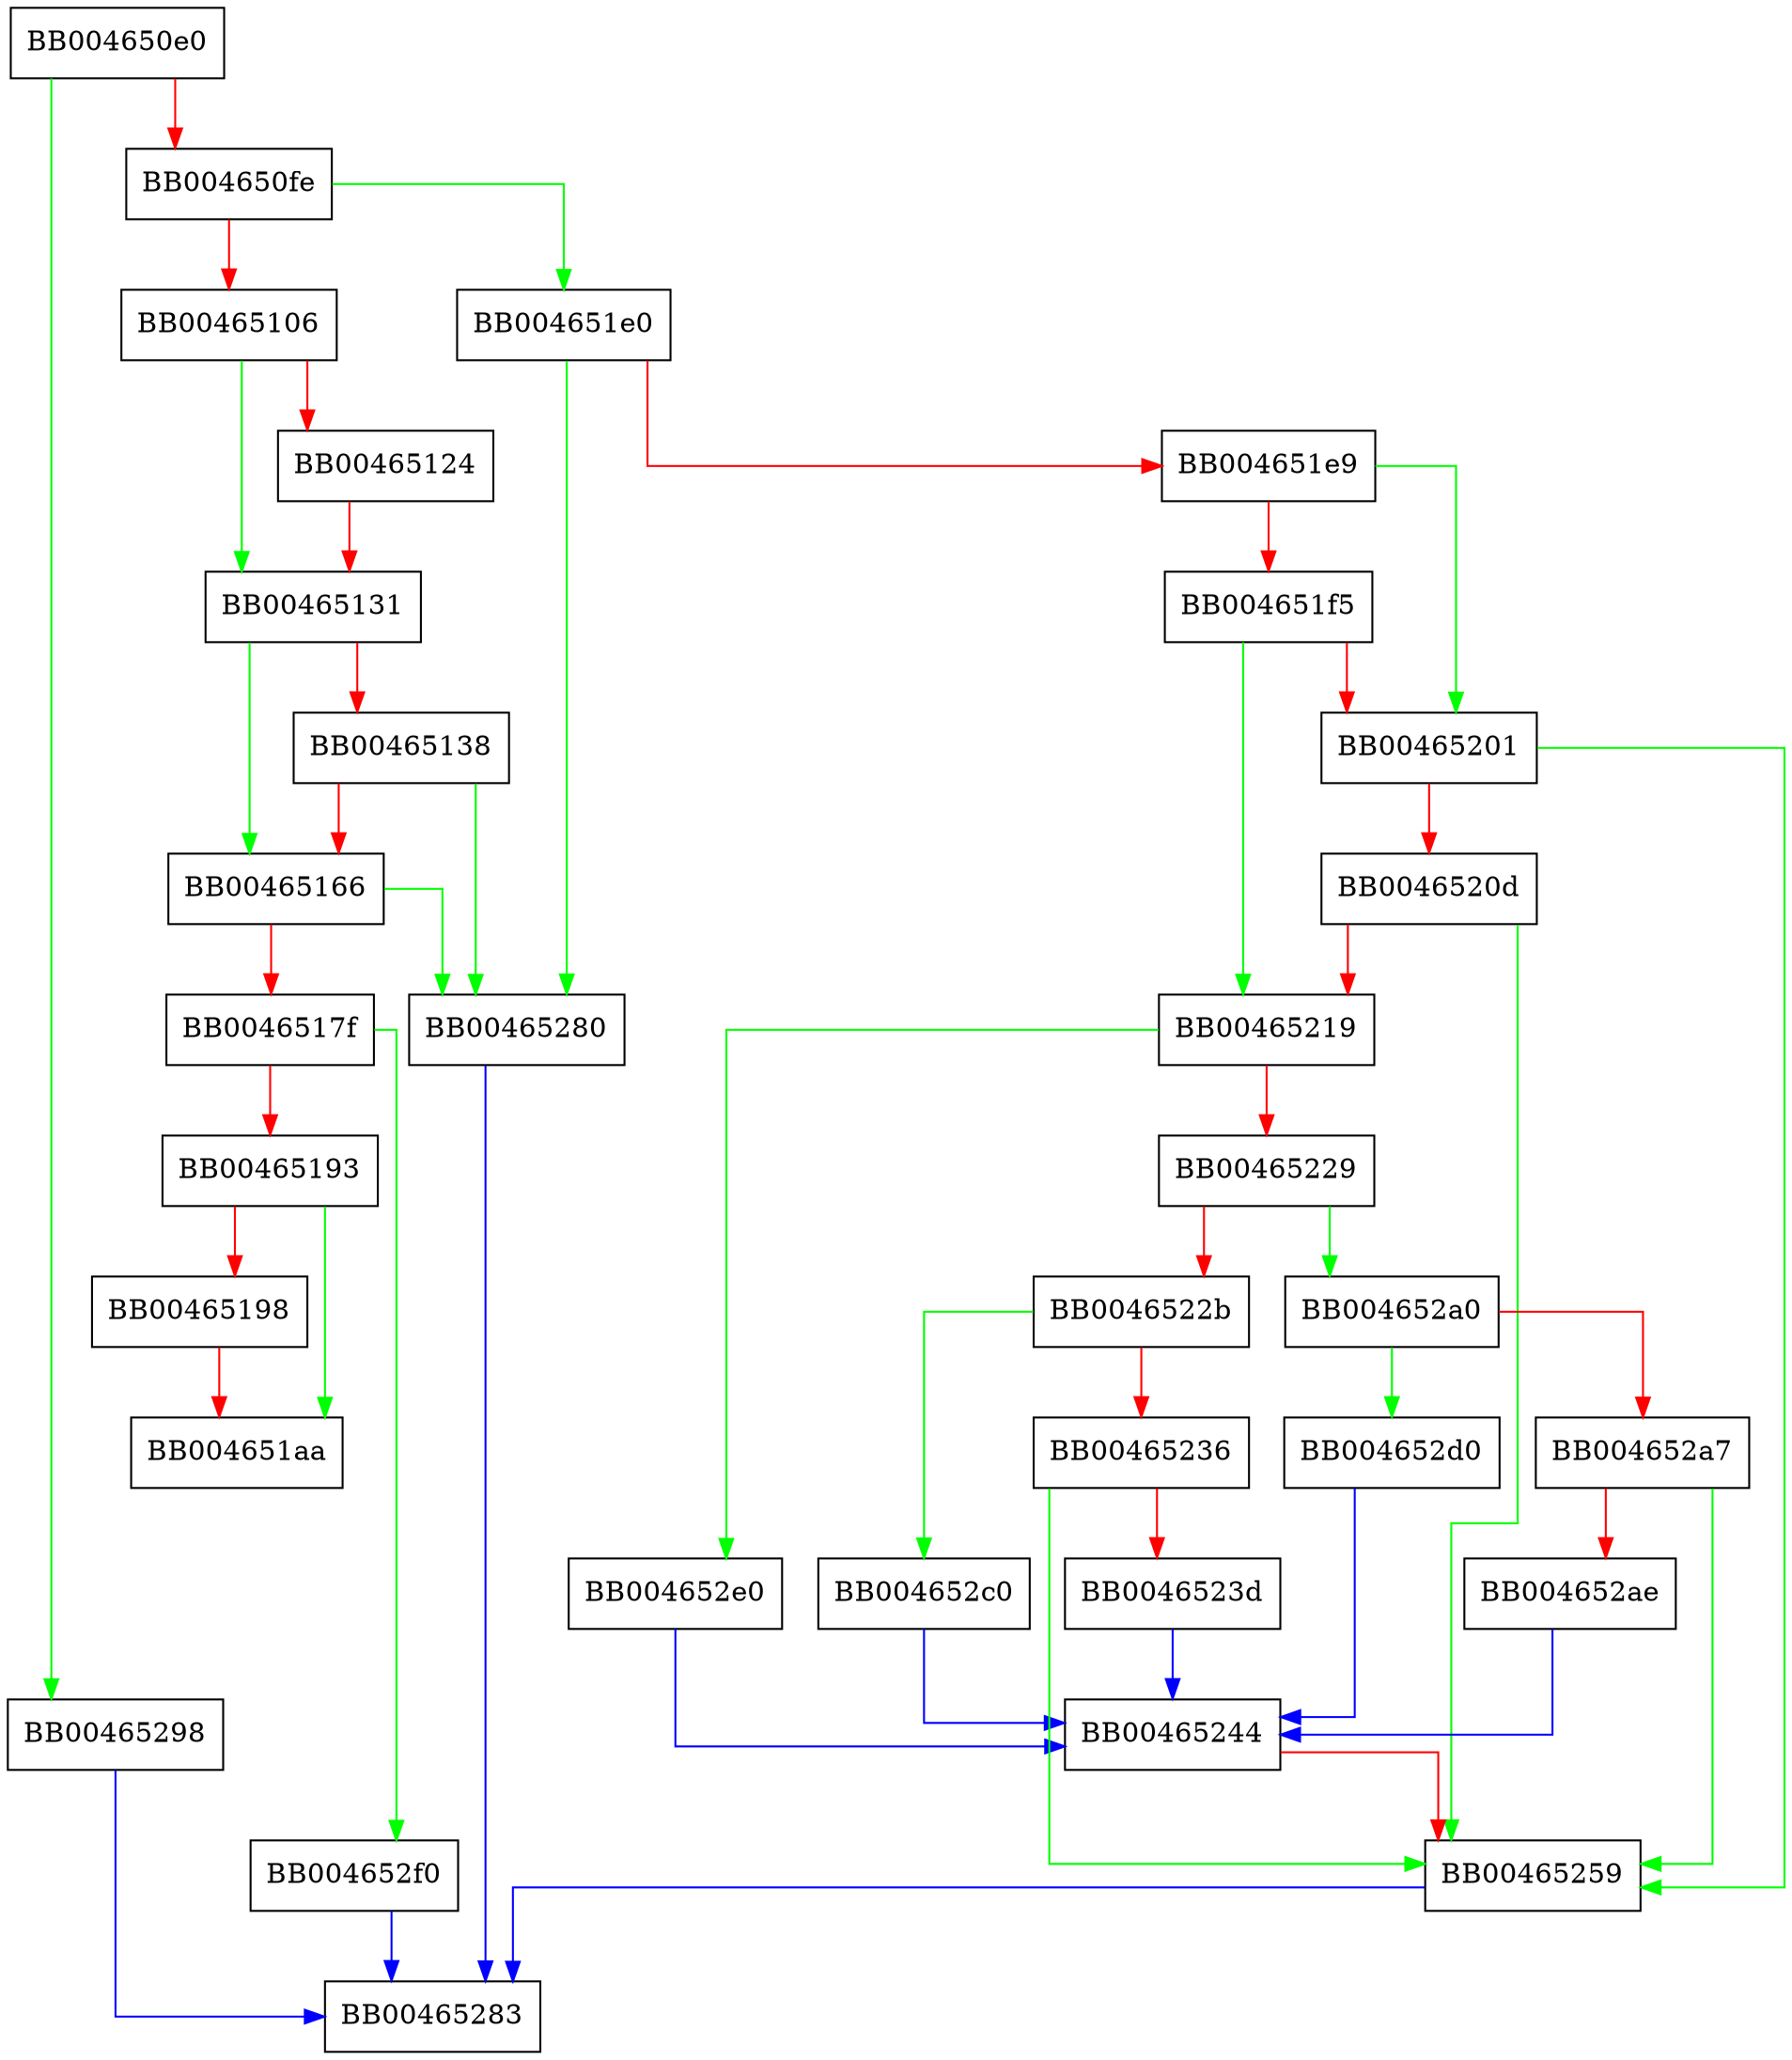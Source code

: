 digraph app_http_tls_cb {
  node [shape="box"];
  graph [splines=ortho];
  BB004650e0 -> BB00465298 [color="green"];
  BB004650e0 -> BB004650fe [color="red"];
  BB004650fe -> BB004651e0 [color="green"];
  BB004650fe -> BB00465106 [color="red"];
  BB00465106 -> BB00465131 [color="green"];
  BB00465106 -> BB00465124 [color="red"];
  BB00465124 -> BB00465131 [color="red"];
  BB00465131 -> BB00465166 [color="green"];
  BB00465131 -> BB00465138 [color="red"];
  BB00465138 -> BB00465280 [color="green"];
  BB00465138 -> BB00465166 [color="red"];
  BB00465166 -> BB00465280 [color="green"];
  BB00465166 -> BB0046517f [color="red"];
  BB0046517f -> BB004652f0 [color="green"];
  BB0046517f -> BB00465193 [color="red"];
  BB00465193 -> BB004651aa [color="green"];
  BB00465193 -> BB00465198 [color="red"];
  BB00465198 -> BB004651aa [color="red"];
  BB004651e0 -> BB00465280 [color="green"];
  BB004651e0 -> BB004651e9 [color="red"];
  BB004651e9 -> BB00465201 [color="green"];
  BB004651e9 -> BB004651f5 [color="red"];
  BB004651f5 -> BB00465219 [color="green"];
  BB004651f5 -> BB00465201 [color="red"];
  BB00465201 -> BB00465259 [color="green"];
  BB00465201 -> BB0046520d [color="red"];
  BB0046520d -> BB00465259 [color="green"];
  BB0046520d -> BB00465219 [color="red"];
  BB00465219 -> BB004652e0 [color="green"];
  BB00465219 -> BB00465229 [color="red"];
  BB00465229 -> BB004652a0 [color="green"];
  BB00465229 -> BB0046522b [color="red"];
  BB0046522b -> BB004652c0 [color="green"];
  BB0046522b -> BB00465236 [color="red"];
  BB00465236 -> BB00465259 [color="green"];
  BB00465236 -> BB0046523d [color="red"];
  BB0046523d -> BB00465244 [color="blue"];
  BB00465244 -> BB00465259 [color="red"];
  BB00465259 -> BB00465283 [color="blue"];
  BB00465280 -> BB00465283 [color="blue"];
  BB00465298 -> BB00465283 [color="blue"];
  BB004652a0 -> BB004652d0 [color="green"];
  BB004652a0 -> BB004652a7 [color="red"];
  BB004652a7 -> BB00465259 [color="green"];
  BB004652a7 -> BB004652ae [color="red"];
  BB004652ae -> BB00465244 [color="blue"];
  BB004652c0 -> BB00465244 [color="blue"];
  BB004652d0 -> BB00465244 [color="blue"];
  BB004652e0 -> BB00465244 [color="blue"];
  BB004652f0 -> BB00465283 [color="blue"];
}